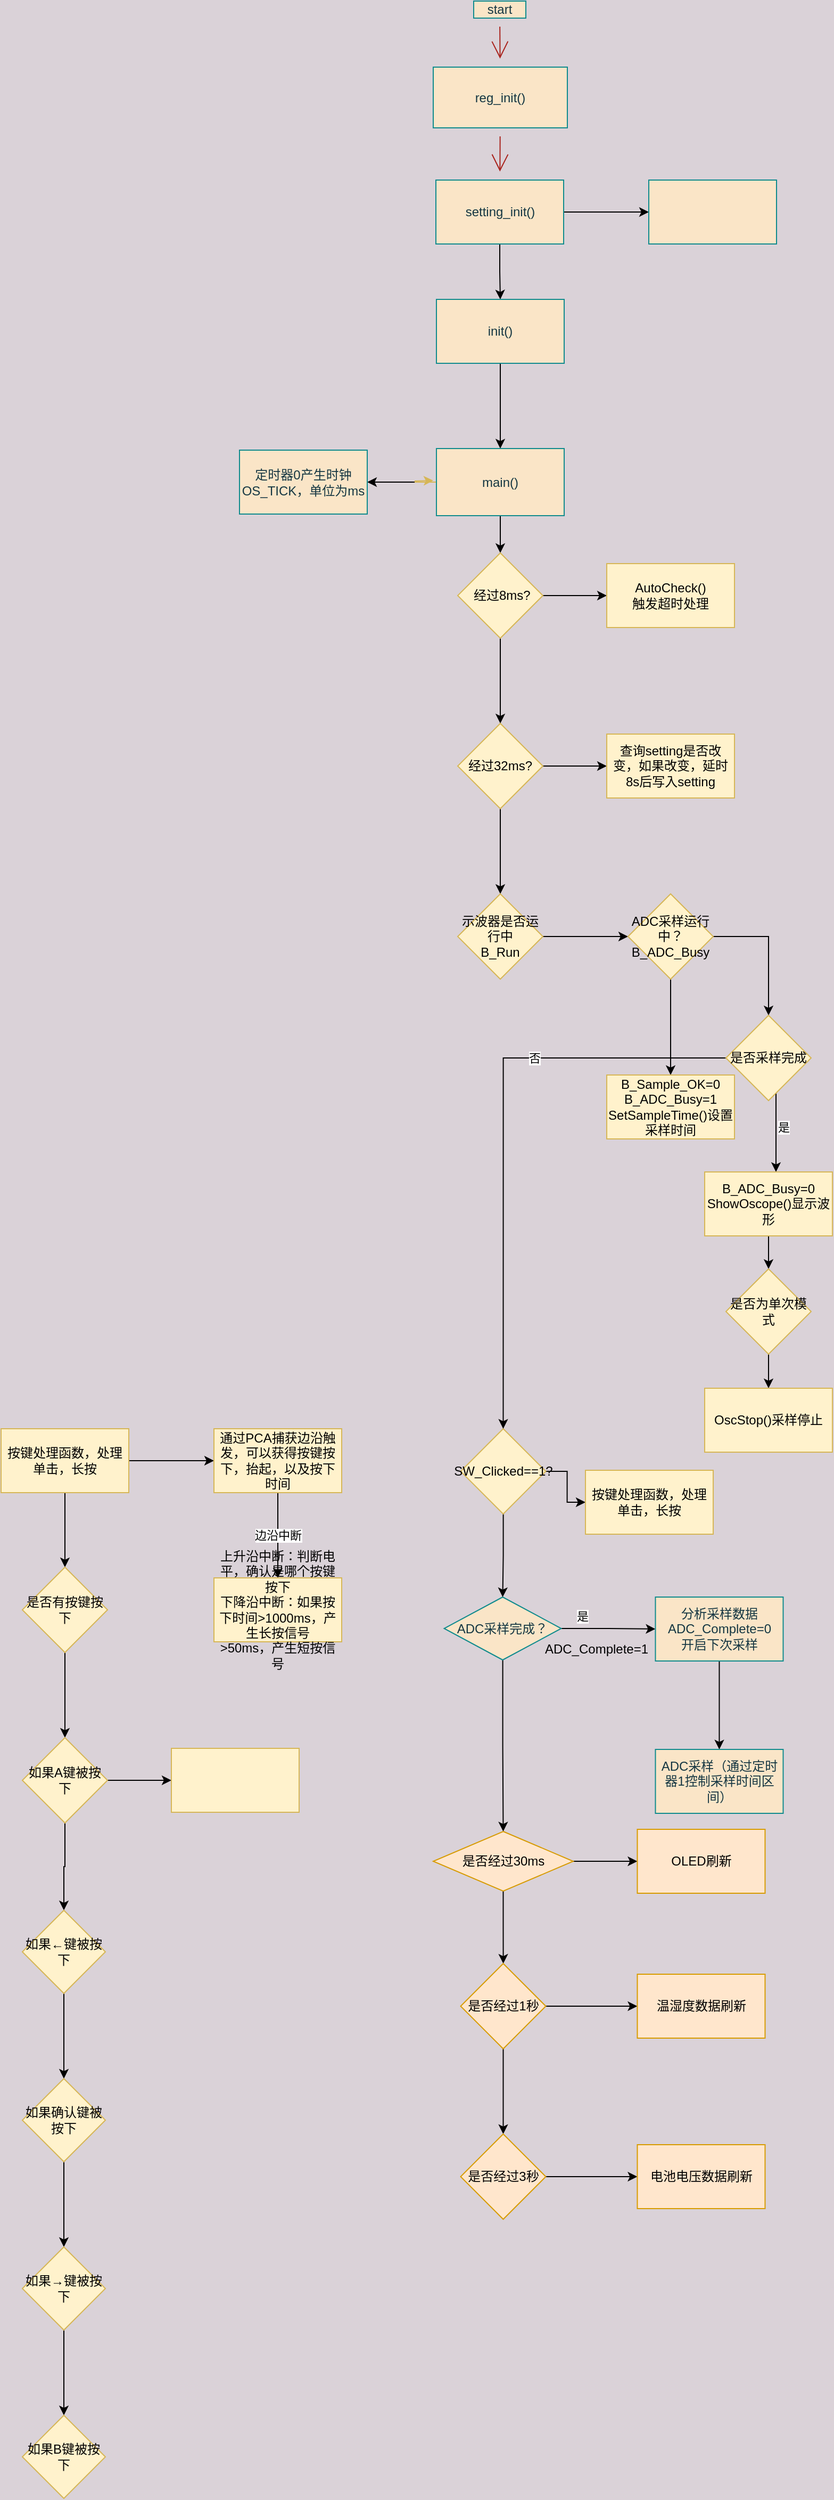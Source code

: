 <mxfile type="github" version="20.4.0">
  <diagram id="BkZl1Ah59tfYVWINneGr" name="第 1 页">
    <mxGraphModel grid="1" dx="1031" dy="555" gridSize="7" guides="1" tooltips="1" connect="1" arrows="1" fold="1" page="0" pageScale="1" pageWidth="827" pageHeight="1169" background="#DAD2D8" math="0" shadow="0">
      <root>
        <mxCell id="0" />
        <mxCell id="1" parent="0" />
        <mxCell id="6f3wX6zAka2Pvszb7TJ2-3" value="" parent="1" style="edgeStyle=none;curved=1;rounded=0;orthogonalLoop=1;jettySize=auto;html=1;endArrow=open;startSize=14;endSize=14;sourcePerimeterSpacing=8;targetPerimeterSpacing=8;labelBackgroundColor=#DAD2D8;strokeColor=#A8201A;fontColor=#143642;" source="6f3wX6zAka2Pvszb7TJ2-1" target="6f3wX6zAka2Pvszb7TJ2-2" edge="1">
          <mxGeometry as="geometry" relative="1" />
        </mxCell>
        <mxCell id="6f3wX6zAka2Pvszb7TJ2-1" value="start" parent="1" style="rounded=0;whiteSpace=wrap;html=1;hachureGap=4;fillColor=#FAE5C7;strokeColor=#0F8B8D;fontColor=#143642;" vertex="1">
          <mxGeometry as="geometry" x="206" y="329" width="49" height="16" />
        </mxCell>
        <mxCell id="6f3wX6zAka2Pvszb7TJ2-5" value="" parent="1" style="edgeStyle=none;curved=1;rounded=0;orthogonalLoop=1;jettySize=auto;html=1;strokeColor=#A8201A;fontColor=#143642;endArrow=open;startSize=14;endSize=14;sourcePerimeterSpacing=8;targetPerimeterSpacing=8;fillColor=#FAE5C7;" source="6f3wX6zAka2Pvszb7TJ2-2" target="6f3wX6zAka2Pvszb7TJ2-4" edge="1">
          <mxGeometry as="geometry" relative="1" />
        </mxCell>
        <mxCell id="6f3wX6zAka2Pvszb7TJ2-2" value="reg_init()" parent="1" style="html=1;hachureGap=4;fillColor=#FAE5C7;strokeColor=#0F8B8D;fontColor=#143642;labelPosition=center;verticalLabelPosition=middle;align=center;verticalAlign=middle;whiteSpace=wrap;" vertex="1">
          <mxGeometry as="geometry" x="168" y="391" width="126" height="57" />
        </mxCell>
        <mxCell id="UHOyfvRLF857A_-6xwos-2" value="" parent="1" style="edgeStyle=orthogonalEdgeStyle;rounded=0;orthogonalLoop=1;jettySize=auto;html=1;" source="6f3wX6zAka2Pvszb7TJ2-4" target="UHOyfvRLF857A_-6xwos-1" edge="1">
          <mxGeometry as="geometry" relative="1" />
        </mxCell>
        <mxCell id="ePAYCiFz9OMyFFIcOWC3-16" value="" parent="1" style="edgeStyle=orthogonalEdgeStyle;rounded=0;orthogonalLoop=1;jettySize=auto;html=1;" source="6f3wX6zAka2Pvszb7TJ2-4" target="ePAYCiFz9OMyFFIcOWC3-15" edge="1">
          <mxGeometry as="geometry" relative="1" />
        </mxCell>
        <mxCell id="6f3wX6zAka2Pvszb7TJ2-4" value="setting_init()" parent="1" style="whiteSpace=wrap;html=1;hachureGap=4;strokeColor=#0F8B8D;fontColor=#143642;fillColor=#FAE5C7;" vertex="1">
          <mxGeometry as="geometry" x="170.505" y="497" width="120" height="60" />
        </mxCell>
        <mxCell id="UHOyfvRLF857A_-6xwos-4" value="" parent="1" style="edgeStyle=orthogonalEdgeStyle;rounded=0;orthogonalLoop=1;jettySize=auto;html=1;" source="UHOyfvRLF857A_-6xwos-1" target="UHOyfvRLF857A_-6xwos-3" edge="1">
          <mxGeometry as="geometry" relative="1" />
        </mxCell>
        <mxCell id="UHOyfvRLF857A_-6xwos-1" value="init()" parent="1" style="whiteSpace=wrap;html=1;fillColor=#FAE5C7;strokeColor=#0F8B8D;fontColor=#143642;hachureGap=4;" vertex="1">
          <mxGeometry as="geometry" x="171.005" y="609" width="120" height="60" />
        </mxCell>
        <mxCell id="ePAYCiFz9OMyFFIcOWC3-2" value="" parent="1" style="edgeStyle=orthogonalEdgeStyle;rounded=0;orthogonalLoop=1;jettySize=auto;html=1;" source="UHOyfvRLF857A_-6xwos-3" target="ePAYCiFz9OMyFFIcOWC3-1" edge="1">
          <mxGeometry as="geometry" relative="1" />
        </mxCell>
        <mxCell id="ePAYCiFz9OMyFFIcOWC3-5" parent="1" style="edgeStyle=orthogonalEdgeStyle;rounded=0;orthogonalLoop=1;jettySize=auto;html=1;fillColor=#fff2cc;strokeColor=#d6b656;" source="UHOyfvRLF857A_-6xwos-3" edge="1">
          <mxGeometry as="geometry" relative="1">
            <mxPoint as="targetPoint" x="168" y="779" />
          </mxGeometry>
        </mxCell>
        <mxCell id="TwIQ8ZYdI352qfS8hWMv-5" parent="1" style="edgeStyle=orthogonalEdgeStyle;rounded=0;orthogonalLoop=1;jettySize=auto;html=1;" source="UHOyfvRLF857A_-6xwos-3" target="TwIQ8ZYdI352qfS8hWMv-6" edge="1">
          <mxGeometry as="geometry" relative="1">
            <mxPoint as="targetPoint" x="231.01" y="882" />
          </mxGeometry>
        </mxCell>
        <mxCell id="UHOyfvRLF857A_-6xwos-3" value="main()" parent="1" style="whiteSpace=wrap;html=1;fillColor=#FAE5C7;strokeColor=#0F8B8D;fontColor=#143642;hachureGap=4;" vertex="1">
          <mxGeometry as="geometry" x="171.01" y="749" width="120" height="63" />
        </mxCell>
        <mxCell id="UHOyfvRLF857A_-6xwos-10" value="" parent="1" style="edgeStyle=orthogonalEdgeStyle;rounded=0;orthogonalLoop=1;jettySize=auto;html=1;" source="UHOyfvRLF857A_-6xwos-7" target="UHOyfvRLF857A_-6xwos-9" edge="1">
          <mxGeometry as="geometry" relative="1" />
        </mxCell>
        <mxCell id="UHOyfvRLF857A_-6xwos-14" value="是" parent="UHOyfvRLF857A_-6xwos-10" style="edgeLabel;html=1;align=center;verticalAlign=middle;resizable=0;points=[];" vertex="1" connectable="0">
          <mxGeometry as="geometry" relative="1" x="0.187" y="2">
            <mxPoint as="offset" x="-33" y="-10" />
          </mxGeometry>
        </mxCell>
        <mxCell id="UHOyfvRLF857A_-6xwos-17" parent="1" style="edgeStyle=orthogonalEdgeStyle;rounded=0;orthogonalLoop=1;jettySize=auto;html=1;" source="UHOyfvRLF857A_-6xwos-7" target="UHOyfvRLF857A_-6xwos-18" edge="1">
          <mxGeometry as="geometry" relative="1">
            <mxPoint as="targetPoint" x="233.245" y="2019" />
          </mxGeometry>
        </mxCell>
        <mxCell id="UHOyfvRLF857A_-6xwos-7" value="ADC采样完成？" parent="1" style="rhombus;whiteSpace=wrap;html=1;fillColor=#FAE5C7;strokeColor=#0F8B8D;fontColor=#143642;hachureGap=4;" vertex="1">
          <mxGeometry as="geometry" x="178.25" y="1827" width="109.99" height="59" />
        </mxCell>
        <mxCell id="UHOyfvRLF857A_-6xwos-12" value="" parent="1" style="edgeStyle=orthogonalEdgeStyle;rounded=0;orthogonalLoop=1;jettySize=auto;html=1;" source="UHOyfvRLF857A_-6xwos-9" target="UHOyfvRLF857A_-6xwos-11" edge="1">
          <mxGeometry as="geometry" relative="1" />
        </mxCell>
        <mxCell id="UHOyfvRLF857A_-6xwos-9" value="分析采样数据&lt;br&gt;ADC_Complete=0&lt;br&gt;开启下次采样" parent="1" style="whiteSpace=wrap;html=1;fillColor=#FAE5C7;strokeColor=#0F8B8D;fontColor=#143642;hachureGap=4;" vertex="1">
          <mxGeometry as="geometry" x="376.745" y="1827" width="120" height="60" />
        </mxCell>
        <mxCell id="UHOyfvRLF857A_-6xwos-11" value="ADC采样（通过定时器1控制采样时间区间）" parent="1" style="whiteSpace=wrap;html=1;fillColor=#FAE5C7;strokeColor=#0F8B8D;fontColor=#143642;hachureGap=4;" vertex="1">
          <mxGeometry as="geometry" x="376.745" y="1970" width="120" height="60" />
        </mxCell>
        <mxCell id="UHOyfvRLF857A_-6xwos-20" value="" parent="1" style="edgeStyle=orthogonalEdgeStyle;rounded=0;orthogonalLoop=1;jettySize=auto;html=1;" source="UHOyfvRLF857A_-6xwos-18" target="UHOyfvRLF857A_-6xwos-19" edge="1">
          <mxGeometry as="geometry" relative="1" />
        </mxCell>
        <mxCell id="UHOyfvRLF857A_-6xwos-26" value="" parent="1" style="edgeStyle=orthogonalEdgeStyle;rounded=0;orthogonalLoop=1;jettySize=auto;html=1;" source="UHOyfvRLF857A_-6xwos-18" target="UHOyfvRLF857A_-6xwos-25" edge="1">
          <mxGeometry as="geometry" relative="1" />
        </mxCell>
        <mxCell id="UHOyfvRLF857A_-6xwos-18" value="是否经过30ms" parent="1" style="rhombus;whiteSpace=wrap;html=1;fillColor=#ffe6cc;strokeColor=#d79b00;" vertex="1">
          <mxGeometry as="geometry" x="168" y="2047" width="131.5" height="56" />
        </mxCell>
        <mxCell id="UHOyfvRLF857A_-6xwos-19" value="OLED刷新" parent="1" style="whiteSpace=wrap;html=1;fillColor=#ffe6cc;strokeColor=#d79b00;" vertex="1">
          <mxGeometry as="geometry" x="359.74" y="2045" width="120" height="60" />
        </mxCell>
        <mxCell id="UHOyfvRLF857A_-6xwos-28" value="" parent="1" style="edgeStyle=orthogonalEdgeStyle;rounded=0;orthogonalLoop=1;jettySize=auto;html=1;" source="UHOyfvRLF857A_-6xwos-25" target="UHOyfvRLF857A_-6xwos-27" edge="1">
          <mxGeometry as="geometry" relative="1" />
        </mxCell>
        <mxCell id="UHOyfvRLF857A_-6xwos-30" value="" parent="1" style="edgeStyle=orthogonalEdgeStyle;rounded=0;orthogonalLoop=1;jettySize=auto;html=1;" source="UHOyfvRLF857A_-6xwos-25" target="UHOyfvRLF857A_-6xwos-29" edge="1">
          <mxGeometry as="geometry" relative="1" />
        </mxCell>
        <mxCell id="UHOyfvRLF857A_-6xwos-25" value="是否经过1秒" parent="1" style="rhombus;whiteSpace=wrap;html=1;fillColor=#ffe6cc;strokeColor=#d79b00;" vertex="1">
          <mxGeometry as="geometry" x="193.75" y="2171" width="80" height="80" />
        </mxCell>
        <mxCell id="UHOyfvRLF857A_-6xwos-27" value="温湿度数据刷新" parent="1" style="whiteSpace=wrap;html=1;fillColor=#ffe6cc;strokeColor=#d79b00;" vertex="1">
          <mxGeometry as="geometry" x="359.74" y="2181" width="120" height="60" />
        </mxCell>
        <mxCell id="UHOyfvRLF857A_-6xwos-32" value="" parent="1" style="edgeStyle=orthogonalEdgeStyle;rounded=0;orthogonalLoop=1;jettySize=auto;html=1;" source="UHOyfvRLF857A_-6xwos-29" target="UHOyfvRLF857A_-6xwos-31" edge="1">
          <mxGeometry as="geometry" relative="1" />
        </mxCell>
        <mxCell id="UHOyfvRLF857A_-6xwos-29" value="是否经过3秒" parent="1" style="rhombus;whiteSpace=wrap;html=1;fillColor=#ffe6cc;strokeColor=#d79b00;" vertex="1">
          <mxGeometry as="geometry" x="193.75" y="2331" width="80" height="80" />
        </mxCell>
        <mxCell id="UHOyfvRLF857A_-6xwos-31" value="电池电压数据刷新" parent="1" style="whiteSpace=wrap;html=1;fillColor=#ffe6cc;strokeColor=#d79b00;" vertex="1">
          <mxGeometry as="geometry" x="359.74" y="2341" width="120" height="60" />
        </mxCell>
        <mxCell id="UHOyfvRLF857A_-6xwos-33" value="ADC_Complete=1" parent="1" style="text;html=1;align=center;verticalAlign=middle;resizable=0;points=[];autosize=1;strokeColor=none;fillColor=none;" vertex="1">
          <mxGeometry as="geometry" x="261.74" y="1858" width="119" height="35" />
        </mxCell>
        <mxCell id="ePAYCiFz9OMyFFIcOWC3-1" value="定时器0产生时钟OS_TICK，单位为ms" parent="1" style="whiteSpace=wrap;html=1;fillColor=#FAE5C7;strokeColor=#0F8B8D;fontColor=#143642;hachureGap=4;" vertex="1">
          <mxGeometry as="geometry" x="-14.005" y="750.5" width="120" height="60" />
        </mxCell>
        <mxCell id="ePAYCiFz9OMyFFIcOWC3-14" value="" parent="1" style="edgeStyle=orthogonalEdgeStyle;rounded=0;orthogonalLoop=1;jettySize=auto;html=1;" source="ePAYCiFz9OMyFFIcOWC3-12" target="ePAYCiFz9OMyFFIcOWC3-13" edge="1">
          <mxGeometry as="geometry" relative="1" />
        </mxCell>
        <mxCell id="TwIQ8ZYdI352qfS8hWMv-3" parent="1" style="edgeStyle=orthogonalEdgeStyle;rounded=0;orthogonalLoop=1;jettySize=auto;html=1;entryX=0.5;entryY=0;entryDx=0;entryDy=0;" source="ePAYCiFz9OMyFFIcOWC3-12" target="UHOyfvRLF857A_-6xwos-7" edge="1">
          <mxGeometry as="geometry" relative="1" />
        </mxCell>
        <mxCell id="ePAYCiFz9OMyFFIcOWC3-12" value="SW_Clicked==1?" parent="1" style="rhombus;whiteSpace=wrap;html=1;fillColor=#fff2cc;strokeColor=#d6b656;" vertex="1">
          <mxGeometry as="geometry" x="193.75" y="1669" width="80" height="80" />
        </mxCell>
        <mxCell id="ePAYCiFz9OMyFFIcOWC3-13" value="按键处理函数，处理单击，长按" parent="1" style="whiteSpace=wrap;html=1;fillColor=#fff2cc;strokeColor=#d6b656;" vertex="1">
          <mxGeometry as="geometry" x="311.01" y="1708" width="120" height="60" />
        </mxCell>
        <mxCell id="ePAYCiFz9OMyFFIcOWC3-15" value="" parent="1" style="whiteSpace=wrap;html=1;fillColor=#FAE5C7;strokeColor=#0F8B8D;fontColor=#143642;hachureGap=4;" vertex="1">
          <mxGeometry as="geometry" x="370.505" y="497" width="120" height="60" />
        </mxCell>
        <mxCell id="TwIQ8ZYdI352qfS8hWMv-8" value="" parent="1" style="edgeStyle=orthogonalEdgeStyle;rounded=0;orthogonalLoop=1;jettySize=auto;html=1;" source="TwIQ8ZYdI352qfS8hWMv-6" target="TwIQ8ZYdI352qfS8hWMv-7" edge="1">
          <mxGeometry as="geometry" relative="1" />
        </mxCell>
        <mxCell id="TwIQ8ZYdI352qfS8hWMv-10" value="" parent="1" style="edgeStyle=orthogonalEdgeStyle;rounded=0;orthogonalLoop=1;jettySize=auto;html=1;" source="TwIQ8ZYdI352qfS8hWMv-6" target="TwIQ8ZYdI352qfS8hWMv-9" edge="1">
          <mxGeometry as="geometry" relative="1" />
        </mxCell>
        <mxCell id="TwIQ8ZYdI352qfS8hWMv-6" value="&amp;nbsp;经过8ms?" parent="1" style="rhombus;whiteSpace=wrap;html=1;fillColor=#fff2cc;strokeColor=#d6b656;" vertex="1">
          <mxGeometry as="geometry" x="191.01" y="847" width="80" height="80" />
        </mxCell>
        <mxCell id="TwIQ8ZYdI352qfS8hWMv-7" value="&lt;div&gt;AutoCheck()&lt;/div&gt;&lt;div&gt;触发超时处理&lt;/div&gt;" parent="1" style="whiteSpace=wrap;html=1;fillColor=#fff2cc;strokeColor=#d6b656;" vertex="1">
          <mxGeometry as="geometry" x="331.01" y="857" width="120" height="60" />
        </mxCell>
        <mxCell id="TwIQ8ZYdI352qfS8hWMv-12" value="" parent="1" style="edgeStyle=orthogonalEdgeStyle;rounded=0;orthogonalLoop=1;jettySize=auto;html=1;" source="TwIQ8ZYdI352qfS8hWMv-9" target="TwIQ8ZYdI352qfS8hWMv-11" edge="1">
          <mxGeometry as="geometry" relative="1" />
        </mxCell>
        <mxCell id="TwIQ8ZYdI352qfS8hWMv-14" value="" parent="1" style="edgeStyle=orthogonalEdgeStyle;rounded=0;orthogonalLoop=1;jettySize=auto;html=1;" source="TwIQ8ZYdI352qfS8hWMv-9" target="TwIQ8ZYdI352qfS8hWMv-13" edge="1">
          <mxGeometry as="geometry" relative="1" />
        </mxCell>
        <mxCell id="TwIQ8ZYdI352qfS8hWMv-9" value="经过32ms?" parent="1" style="rhombus;whiteSpace=wrap;html=1;fillColor=#fff2cc;strokeColor=#d6b656;" vertex="1">
          <mxGeometry as="geometry" x="191.01" y="1007" width="80" height="80" />
        </mxCell>
        <mxCell id="TwIQ8ZYdI352qfS8hWMv-11" value="查询setting是否改变，如果改变，延时8s后写入setting" parent="1" style="whiteSpace=wrap;html=1;fillColor=#fff2cc;strokeColor=#d6b656;" vertex="1">
          <mxGeometry as="geometry" x="331.01" y="1017" width="120" height="60" />
        </mxCell>
        <mxCell id="TwIQ8ZYdI352qfS8hWMv-16" value="" parent="1" style="edgeStyle=orthogonalEdgeStyle;rounded=0;orthogonalLoop=1;jettySize=auto;html=1;" source="TwIQ8ZYdI352qfS8hWMv-13" target="TwIQ8ZYdI352qfS8hWMv-15" edge="1">
          <mxGeometry as="geometry" relative="1" />
        </mxCell>
        <mxCell id="TwIQ8ZYdI352qfS8hWMv-13" value="&lt;div&gt;示波器是否运行中&lt;/div&gt;&lt;div&gt;B_Run&lt;/div&gt;" parent="1" style="rhombus;whiteSpace=wrap;html=1;fillColor=#fff2cc;strokeColor=#d6b656;" vertex="1">
          <mxGeometry as="geometry" x="191.01" y="1167" width="80" height="80" />
        </mxCell>
        <mxCell id="TwIQ8ZYdI352qfS8hWMv-18" value="" parent="1" style="edgeStyle=orthogonalEdgeStyle;rounded=0;orthogonalLoop=1;jettySize=auto;html=1;" source="TwIQ8ZYdI352qfS8hWMv-15" target="TwIQ8ZYdI352qfS8hWMv-17" edge="1">
          <mxGeometry as="geometry" relative="1" />
        </mxCell>
        <mxCell id="lcdHQG1R-LOQCLIEp8kP-1" parent="1" style="edgeStyle=orthogonalEdgeStyle;rounded=0;orthogonalLoop=1;jettySize=auto;html=1;" source="TwIQ8ZYdI352qfS8hWMv-15" target="lcdHQG1R-LOQCLIEp8kP-2" edge="1">
          <mxGeometry as="geometry" relative="1">
            <mxPoint as="targetPoint" x="483" y="1484" />
          </mxGeometry>
        </mxCell>
        <mxCell id="TwIQ8ZYdI352qfS8hWMv-15" value="&lt;div&gt;ADC采样运行中？&lt;/div&gt;&lt;div&gt;B_ADC_Busy&lt;/div&gt;" parent="1" style="rhombus;whiteSpace=wrap;html=1;fillColor=#fff2cc;strokeColor=#d6b656;" vertex="1">
          <mxGeometry as="geometry" x="351.01" y="1167" width="80" height="80" />
        </mxCell>
        <mxCell id="TwIQ8ZYdI352qfS8hWMv-17" value="&lt;div&gt;B_Sample_OK=0&lt;/div&gt;&lt;div&gt;B_ADC_Busy=1&lt;/div&gt;&lt;div&gt;SetSampleTime()设置采样时间&lt;/div&gt;&lt;div&gt;&lt;/div&gt;&lt;div&gt;&lt;/div&gt;" parent="1" style="whiteSpace=wrap;html=1;fillColor=#fff2cc;strokeColor=#d6b656;" vertex="1">
          <mxGeometry as="geometry" x="331.01" y="1337" width="120" height="60" />
        </mxCell>
        <mxCell id="lcdHQG1R-LOQCLIEp8kP-4" value="" parent="1" style="edgeStyle=orthogonalEdgeStyle;rounded=0;orthogonalLoop=1;jettySize=auto;html=1;" source="lcdHQG1R-LOQCLIEp8kP-2" target="lcdHQG1R-LOQCLIEp8kP-3" edge="1">
          <mxGeometry as="geometry" relative="1">
            <Array as="points">
              <mxPoint x="490" y="1393" />
              <mxPoint x="490" y="1393" />
            </Array>
          </mxGeometry>
        </mxCell>
        <mxCell id="lcdHQG1R-LOQCLIEp8kP-14" value="是" parent="lcdHQG1R-LOQCLIEp8kP-4" style="edgeLabel;html=1;align=center;verticalAlign=middle;resizable=0;points=[];" vertex="1" connectable="0">
          <mxGeometry as="geometry" relative="1" x="0.215" y="2">
            <mxPoint as="offset" x="5" y="-13" />
          </mxGeometry>
        </mxCell>
        <mxCell id="lcdHQG1R-LOQCLIEp8kP-11" parent="1" style="edgeStyle=orthogonalEdgeStyle;rounded=0;orthogonalLoop=1;jettySize=auto;html=1;entryX=0.5;entryY=0;entryDx=0;entryDy=0;" source="lcdHQG1R-LOQCLIEp8kP-2" target="ePAYCiFz9OMyFFIcOWC3-12" edge="1">
          <mxGeometry as="geometry" relative="1" />
        </mxCell>
        <mxCell id="lcdHQG1R-LOQCLIEp8kP-12" value="否" parent="lcdHQG1R-LOQCLIEp8kP-11" style="edgeLabel;html=1;align=center;verticalAlign=middle;resizable=0;points=[];" vertex="1" connectable="0">
          <mxGeometry as="geometry" relative="1" x="-0.353">
            <mxPoint as="offset" />
          </mxGeometry>
        </mxCell>
        <mxCell id="lcdHQG1R-LOQCLIEp8kP-2" value="是否采样完成" parent="1" style="rhombus;whiteSpace=wrap;html=1;fillColor=#fff2cc;strokeColor=#d6b656;" vertex="1">
          <mxGeometry as="geometry" x="443" y="1281" width="80" height="80" />
        </mxCell>
        <mxCell id="lcdHQG1R-LOQCLIEp8kP-6" value="" parent="1" style="edgeStyle=orthogonalEdgeStyle;rounded=0;orthogonalLoop=1;jettySize=auto;html=1;" source="lcdHQG1R-LOQCLIEp8kP-3" target="lcdHQG1R-LOQCLIEp8kP-5" edge="1">
          <mxGeometry as="geometry" relative="1" />
        </mxCell>
        <mxCell id="lcdHQG1R-LOQCLIEp8kP-3" value="&lt;div&gt;B_ADC_Busy=0&lt;/div&gt;&lt;div&gt;ShowOscope()显示波形&lt;/div&gt;" parent="1" style="whiteSpace=wrap;html=1;fillColor=#fff2cc;strokeColor=#d6b656;" vertex="1">
          <mxGeometry as="geometry" x="423" y="1428" width="120" height="60" />
        </mxCell>
        <mxCell id="lcdHQG1R-LOQCLIEp8kP-10" value="" parent="1" style="edgeStyle=orthogonalEdgeStyle;rounded=0;orthogonalLoop=1;jettySize=auto;html=1;" source="lcdHQG1R-LOQCLIEp8kP-5" target="lcdHQG1R-LOQCLIEp8kP-9" edge="1">
          <mxGeometry as="geometry" relative="1" />
        </mxCell>
        <mxCell id="lcdHQG1R-LOQCLIEp8kP-5" value="是否为单次模式" parent="1" style="rhombus;whiteSpace=wrap;html=1;fillColor=#fff2cc;strokeColor=#d6b656;" vertex="1">
          <mxGeometry as="geometry" x="443" y="1519" width="80" height="80" />
        </mxCell>
        <mxCell id="lcdHQG1R-LOQCLIEp8kP-9" value="OscStop()采样停止" parent="1" style="whiteSpace=wrap;html=1;fillColor=#fff2cc;strokeColor=#d6b656;" vertex="1">
          <mxGeometry as="geometry" x="423" y="1631" width="120" height="60" />
        </mxCell>
        <mxCell id="lcdHQG1R-LOQCLIEp8kP-17" value="" parent="1" style="edgeStyle=orthogonalEdgeStyle;rounded=0;orthogonalLoop=1;jettySize=auto;html=1;" source="lcdHQG1R-LOQCLIEp8kP-15" target="lcdHQG1R-LOQCLIEp8kP-16" edge="1">
          <mxGeometry as="geometry" relative="1" />
        </mxCell>
        <mxCell id="lcdHQG1R-LOQCLIEp8kP-19" value="" parent="1" style="edgeStyle=orthogonalEdgeStyle;rounded=0;orthogonalLoop=1;jettySize=auto;html=1;" source="lcdHQG1R-LOQCLIEp8kP-15" target="lcdHQG1R-LOQCLIEp8kP-18" edge="1">
          <mxGeometry as="geometry" relative="1" />
        </mxCell>
        <mxCell id="lcdHQG1R-LOQCLIEp8kP-15" value="按键处理函数，处理单击，长按" parent="1" style="whiteSpace=wrap;html=1;fillColor=#fff2cc;strokeColor=#d6b656;" vertex="1">
          <mxGeometry as="geometry" x="-238" y="1669" width="120" height="60" />
        </mxCell>
        <mxCell id="lcdHQG1R-LOQCLIEp8kP-24" value="" parent="1" style="edgeStyle=orthogonalEdgeStyle;rounded=0;orthogonalLoop=1;jettySize=auto;html=1;" source="lcdHQG1R-LOQCLIEp8kP-16" target="lcdHQG1R-LOQCLIEp8kP-23" edge="1">
          <mxGeometry as="geometry" relative="1" />
        </mxCell>
        <mxCell id="lcdHQG1R-LOQCLIEp8kP-16" value="是否有按键按下" parent="1" style="rhombus;whiteSpace=wrap;html=1;fillColor=#fff2cc;strokeColor=#d6b656;" vertex="1">
          <mxGeometry as="geometry" x="-218" y="1799" width="80" height="80" />
        </mxCell>
        <mxCell id="lcdHQG1R-LOQCLIEp8kP-21" value="&lt;div&gt;边沿中断&lt;/div&gt;" parent="1" style="edgeStyle=orthogonalEdgeStyle;rounded=0;orthogonalLoop=1;jettySize=auto;html=1;" source="lcdHQG1R-LOQCLIEp8kP-18" target="lcdHQG1R-LOQCLIEp8kP-20" edge="1">
          <mxGeometry as="geometry" relative="1" />
        </mxCell>
        <mxCell id="lcdHQG1R-LOQCLIEp8kP-18" value="通过PCA捕获边沿触发，可以获得按键按下，抬起，以及按下时间" parent="1" style="whiteSpace=wrap;html=1;fillColor=#fff2cc;strokeColor=#d6b656;" vertex="1">
          <mxGeometry as="geometry" x="-38" y="1669" width="120" height="60" />
        </mxCell>
        <mxCell id="lcdHQG1R-LOQCLIEp8kP-20" value="&lt;div&gt;上升沿中断：判断电平，确认是哪个按键按下&lt;/div&gt;&lt;div&gt;下降沿中断：如果按下时间&amp;gt;1000ms，产生长按信号&lt;/div&gt;&lt;div&gt;&amp;gt;50ms，产生短按信号&lt;/div&gt;" parent="1" style="whiteSpace=wrap;html=1;fillColor=#fff2cc;strokeColor=#d6b656;" vertex="1">
          <mxGeometry as="geometry" x="-38" y="1809" width="120" height="60" />
        </mxCell>
        <mxCell id="lcdHQG1R-LOQCLIEp8kP-26" value="" parent="1" style="edgeStyle=orthogonalEdgeStyle;rounded=0;orthogonalLoop=1;jettySize=auto;html=1;" source="lcdHQG1R-LOQCLIEp8kP-23" target="lcdHQG1R-LOQCLIEp8kP-25" edge="1">
          <mxGeometry as="geometry" relative="1" />
        </mxCell>
        <mxCell id="lcdHQG1R-LOQCLIEp8kP-28" value="" parent="1" style="edgeStyle=orthogonalEdgeStyle;rounded=0;orthogonalLoop=1;jettySize=auto;html=1;" source="lcdHQG1R-LOQCLIEp8kP-23" target="lcdHQG1R-LOQCLIEp8kP-27" edge="1">
          <mxGeometry as="geometry" relative="1" />
        </mxCell>
        <mxCell id="lcdHQG1R-LOQCLIEp8kP-23" value="如果A键被按下" parent="1" style="rhombus;whiteSpace=wrap;html=1;fillColor=#fff2cc;strokeColor=#d6b656;" vertex="1">
          <mxGeometry as="geometry" x="-218" y="1959" width="80" height="80" />
        </mxCell>
        <mxCell id="lcdHQG1R-LOQCLIEp8kP-25" value="" parent="1" style="whiteSpace=wrap;html=1;fillColor=#fff2cc;strokeColor=#d6b656;" vertex="1">
          <mxGeometry as="geometry" x="-78" y="1969" width="120" height="60" />
        </mxCell>
        <mxCell id="lcdHQG1R-LOQCLIEp8kP-30" value="" parent="1" style="edgeStyle=orthogonalEdgeStyle;rounded=0;orthogonalLoop=1;jettySize=auto;html=1;" source="lcdHQG1R-LOQCLIEp8kP-27" target="lcdHQG1R-LOQCLIEp8kP-29" edge="1">
          <mxGeometry as="geometry" relative="1" />
        </mxCell>
        <mxCell id="lcdHQG1R-LOQCLIEp8kP-27" value="如果←键被按下" parent="1" style="rhombus;whiteSpace=wrap;html=1;fillColor=#fff2cc;strokeColor=#d6b656;" vertex="1">
          <mxGeometry as="geometry" x="-218" y="2121" width="78" height="78" />
        </mxCell>
        <mxCell id="lcdHQG1R-LOQCLIEp8kP-32" value="" parent="1" style="edgeStyle=orthogonalEdgeStyle;rounded=0;orthogonalLoop=1;jettySize=auto;html=1;" source="lcdHQG1R-LOQCLIEp8kP-29" target="lcdHQG1R-LOQCLIEp8kP-31" edge="1">
          <mxGeometry as="geometry" relative="1" />
        </mxCell>
        <mxCell id="lcdHQG1R-LOQCLIEp8kP-29" value="如果确认键被按下" parent="1" style="rhombus;whiteSpace=wrap;html=1;fillColor=#fff2cc;strokeColor=#d6b656;" vertex="1">
          <mxGeometry as="geometry" x="-218" y="2279" width="78" height="78" />
        </mxCell>
        <mxCell id="lcdHQG1R-LOQCLIEp8kP-34" value="" parent="1" style="edgeStyle=orthogonalEdgeStyle;rounded=0;orthogonalLoop=1;jettySize=auto;html=1;" source="lcdHQG1R-LOQCLIEp8kP-31" target="lcdHQG1R-LOQCLIEp8kP-33" edge="1">
          <mxGeometry as="geometry" relative="1" />
        </mxCell>
        <mxCell id="lcdHQG1R-LOQCLIEp8kP-31" value="如果→键被按下" parent="1" style="rhombus;whiteSpace=wrap;html=1;fillColor=#fff2cc;strokeColor=#d6b656;" vertex="1">
          <mxGeometry as="geometry" x="-218" y="2437" width="78" height="78" />
        </mxCell>
        <mxCell id="lcdHQG1R-LOQCLIEp8kP-33" value="如果B键被按下" parent="1" style="rhombus;whiteSpace=wrap;html=1;fillColor=#fff2cc;strokeColor=#d6b656;" vertex="1">
          <mxGeometry as="geometry" x="-218" y="2595" width="78" height="78" />
        </mxCell>
      </root>
    </mxGraphModel>
  </diagram>
</mxfile>
